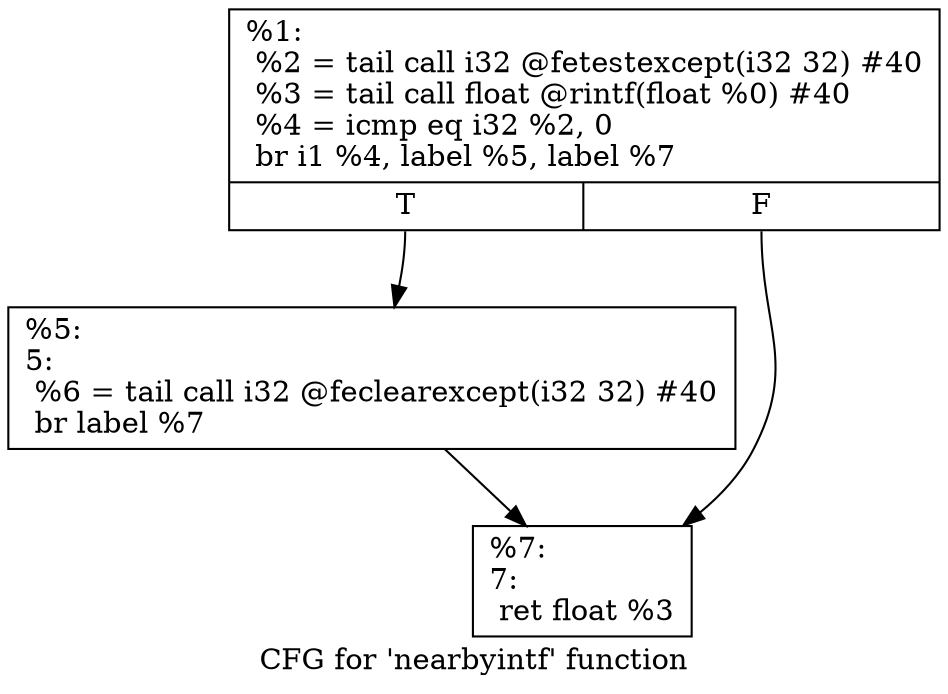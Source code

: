 digraph "CFG for 'nearbyintf' function" {
	label="CFG for 'nearbyintf' function";

	Node0x1eea100 [shape=record,label="{%1:\l  %2 = tail call i32 @fetestexcept(i32 32) #40\l  %3 = tail call float @rintf(float %0) #40\l  %4 = icmp eq i32 %2, 0\l  br i1 %4, label %5, label %7\l|{<s0>T|<s1>F}}"];
	Node0x1eea100:s0 -> Node0x1eea150;
	Node0x1eea100:s1 -> Node0x1eea1a0;
	Node0x1eea150 [shape=record,label="{%5:\l5:                                                \l  %6 = tail call i32 @feclearexcept(i32 32) #40\l  br label %7\l}"];
	Node0x1eea150 -> Node0x1eea1a0;
	Node0x1eea1a0 [shape=record,label="{%7:\l7:                                                \l  ret float %3\l}"];
}
